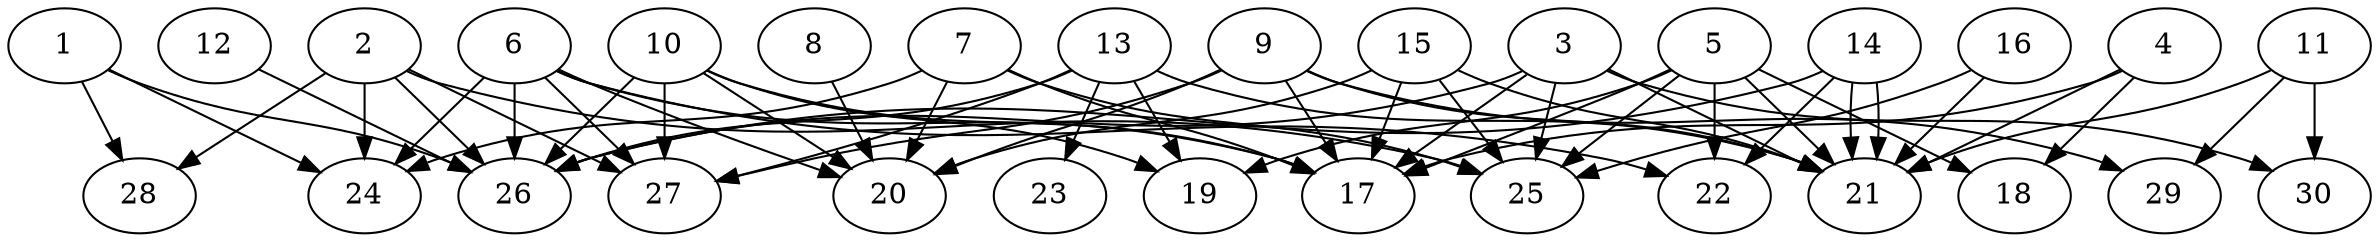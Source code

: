 // DAG automatically generated by daggen at Wed Apr 12 12:20:59 2017
// ./daggen --dot -n 30 --jump=1 --fat=0.8 --regularity=0.4 --density=0.6 
digraph G {
  1 [size="33087613500", alpha="0.13"]
  1 -> 24 [size ="536870912"]
  1 -> 26 [size ="536870912"]
  1 -> 28 [size ="536870912"]
  2 [size="549755813888", alpha="0.11"]
  2 -> 24 [size ="536870912"]
  2 -> 25 [size ="536870912"]
  2 -> 26 [size ="536870912"]
  2 -> 27 [size ="536870912"]
  2 -> 28 [size ="536870912"]
  3 [size="265802407035", alpha="0.05"]
  3 -> 17 [size ="209715200"]
  3 -> 21 [size ="209715200"]
  3 -> 25 [size ="209715200"]
  3 -> 26 [size ="209715200"]
  3 -> 30 [size ="209715200"]
  4 [size="1291017972", alpha="0.07"]
  4 -> 17 [size ="33554432"]
  4 -> 18 [size ="33554432"]
  4 -> 21 [size ="33554432"]
  5 [size="549755813888", alpha="0.02"]
  5 -> 17 [size ="536870912"]
  5 -> 18 [size ="536870912"]
  5 -> 19 [size ="536870912"]
  5 -> 21 [size ="536870912"]
  5 -> 22 [size ="536870912"]
  5 -> 25 [size ="536870912"]
  6 [size="547489210020", alpha="0.13"]
  6 -> 17 [size ="838860800"]
  6 -> 20 [size ="838860800"]
  6 -> 22 [size ="838860800"]
  6 -> 24 [size ="838860800"]
  6 -> 26 [size ="838860800"]
  6 -> 27 [size ="838860800"]
  7 [size="26251865099", alpha="0.14"]
  7 -> 17 [size ="411041792"]
  7 -> 20 [size ="411041792"]
  7 -> 24 [size ="411041792"]
  7 -> 25 [size ="411041792"]
  8 [size="417338654451", alpha="0.11"]
  8 -> 20 [size ="679477248"]
  9 [size="122667229296", alpha="0.18"]
  9 -> 17 [size ="134217728"]
  9 -> 20 [size ="134217728"]
  9 -> 21 [size ="134217728"]
  9 -> 27 [size ="134217728"]
  9 -> 29 [size ="134217728"]
  10 [size="50783270241", alpha="0.06"]
  10 -> 17 [size ="838860800"]
  10 -> 19 [size ="838860800"]
  10 -> 20 [size ="838860800"]
  10 -> 26 [size ="838860800"]
  10 -> 27 [size ="838860800"]
  11 [size="549755813888", alpha="0.15"]
  11 -> 21 [size ="536870912"]
  11 -> 29 [size ="536870912"]
  11 -> 30 [size ="536870912"]
  12 [size="549755813888", alpha="0.10"]
  12 -> 26 [size ="536870912"]
  13 [size="841543571336", alpha="0.14"]
  13 -> 19 [size ="536870912"]
  13 -> 21 [size ="536870912"]
  13 -> 23 [size ="536870912"]
  13 -> 26 [size ="536870912"]
  13 -> 27 [size ="536870912"]
  14 [size="68719476736", alpha="0.17"]
  14 -> 21 [size ="134217728"]
  14 -> 21 [size ="134217728"]
  14 -> 22 [size ="134217728"]
  14 -> 26 [size ="134217728"]
  15 [size="23796086136", alpha="0.11"]
  15 -> 17 [size ="536870912"]
  15 -> 20 [size ="536870912"]
  15 -> 21 [size ="536870912"]
  15 -> 25 [size ="536870912"]
  16 [size="1073741824000", alpha="0.03"]
  16 -> 21 [size ="838860800"]
  16 -> 25 [size ="838860800"]
  17 [size="5573862696", alpha="0.06"]
  18 [size="68719476736", alpha="0.20"]
  19 [size="549755813888", alpha="0.10"]
  20 [size="28345070926", alpha="0.10"]
  21 [size="611006980324", alpha="0.19"]
  22 [size="8578652766", alpha="0.01"]
  23 [size="3798958300", alpha="0.03"]
  24 [size="85701472769", alpha="0.10"]
  25 [size="8589934592", alpha="0.07"]
  26 [size="672028048348", alpha="0.13"]
  27 [size="77035790633", alpha="0.05"]
  28 [size="296995091617", alpha="0.11"]
  29 [size="5567454830", alpha="0.03"]
  30 [size="368293445632", alpha="0.17"]
}
